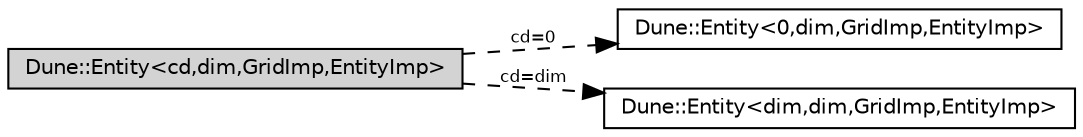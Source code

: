  
      digraph entity {
         rankdir=LR;
         node [ shape=record, fontname=Helvetica, fontsize=10, height=0.25 ];
         Entity [ label="Dune::Entity\<cd,dim,GridImp,EntityImp\>"
                  style=filled, bgcolor=lightgrey
                  shape=record, URL="\ref Dune::Entity"];
         Element [ label="Dune::Entity\<0,dim,GridImp,EntityImp\>"
                   URL="\ref Dune::Entity<0,dim,GridImp,EntityImp>"];
         Vertex [ label="Dune::Entity\<dim,dim,GridImp,EntityImp\>"
                  URL="\ref Dune::Entity<dim,dim,GridImp,EntityImp>"];
         Entity -> Element [ dirType="back", arrowType="open",
                             style="dashed"
                             fontname=Helvetica, fontsize=8, 
                             label="cd=0" ];
         Entity -> Vertex [ dirType="back", arrowType="open", style="dashed"
                             fontname=Helvetica, fontsize=8, 
                             label="cd=dim" ];
      }
   
